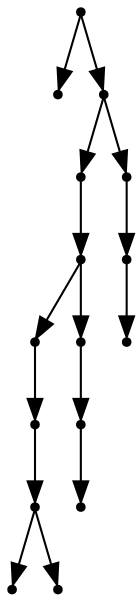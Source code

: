 digraph {
  15 [shape=point];
  0 [shape=point];
  14 [shape=point];
  10 [shape=point];
  9 [shape=point];
  5 [shape=point];
  4 [shape=point];
  3 [shape=point];
  1 [shape=point];
  2 [shape=point];
  8 [shape=point];
  7 [shape=point];
  6 [shape=point];
  13 [shape=point];
  12 [shape=point];
  11 [shape=point];
15 -> 0;
15 -> 14;
14 -> 10;
10 -> 9;
9 -> 5;
5 -> 4;
4 -> 3;
3 -> 1;
3 -> 2;
9 -> 8;
8 -> 7;
7 -> 6;
14 -> 13;
13 -> 12;
12 -> 11;
}
